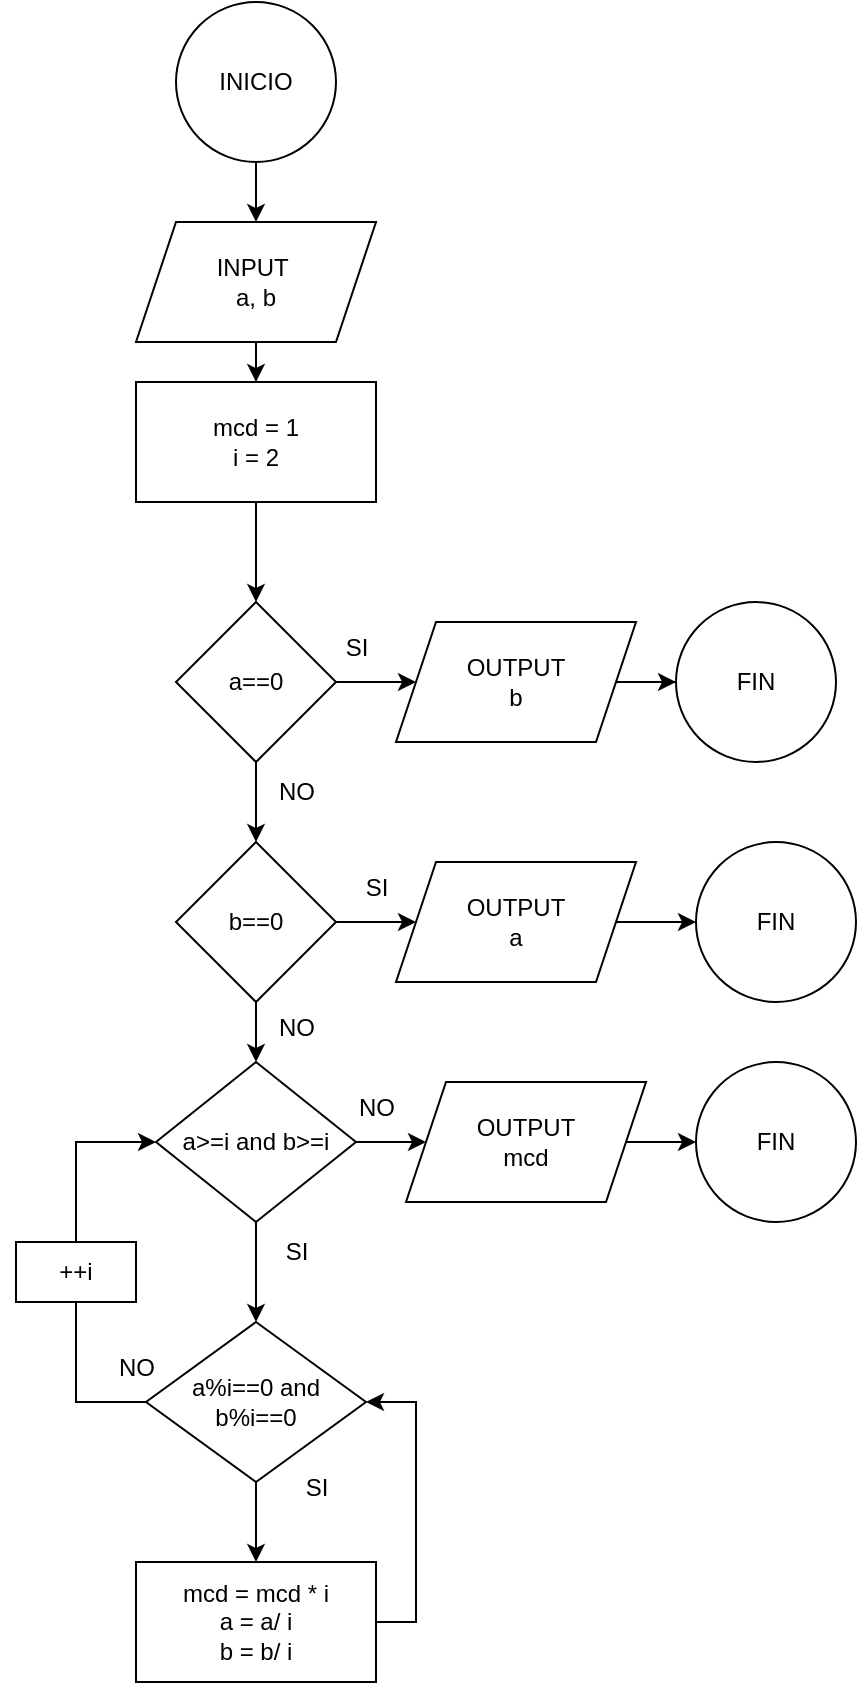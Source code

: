 <mxfile version="24.3.1" type="google">
  <diagram name="Página-1" id="tLm6_O60PLYHmQy_NTAt">
    <mxGraphModel grid="1" page="1" gridSize="10" guides="1" tooltips="1" connect="1" arrows="1" fold="1" pageScale="1" pageWidth="827" pageHeight="1169" math="0" shadow="0">
      <root>
        <mxCell id="0" />
        <mxCell id="1" parent="0" />
        <mxCell id="Hq4ie5jpWhGbl7BbZjY2-3" value="" style="edgeStyle=orthogonalEdgeStyle;rounded=0;orthogonalLoop=1;jettySize=auto;html=1;" edge="1" parent="1" source="Hq4ie5jpWhGbl7BbZjY2-1" target="Hq4ie5jpWhGbl7BbZjY2-2">
          <mxGeometry relative="1" as="geometry" />
        </mxCell>
        <mxCell id="Hq4ie5jpWhGbl7BbZjY2-1" value="INICIO" style="ellipse;whiteSpace=wrap;html=1;" vertex="1" parent="1">
          <mxGeometry x="360" y="30" width="80" height="80" as="geometry" />
        </mxCell>
        <mxCell id="Hq4ie5jpWhGbl7BbZjY2-5" value="" style="edgeStyle=orthogonalEdgeStyle;rounded=0;orthogonalLoop=1;jettySize=auto;html=1;" edge="1" parent="1" source="Hq4ie5jpWhGbl7BbZjY2-2" target="Hq4ie5jpWhGbl7BbZjY2-4">
          <mxGeometry relative="1" as="geometry" />
        </mxCell>
        <mxCell id="Hq4ie5jpWhGbl7BbZjY2-2" value="INPUT&amp;nbsp;&lt;div&gt;a, b&lt;/div&gt;" style="shape=parallelogram;perimeter=parallelogramPerimeter;whiteSpace=wrap;html=1;fixedSize=1;" vertex="1" parent="1">
          <mxGeometry x="340" y="140" width="120" height="60" as="geometry" />
        </mxCell>
        <mxCell id="Hq4ie5jpWhGbl7BbZjY2-7" value="" style="edgeStyle=orthogonalEdgeStyle;rounded=0;orthogonalLoop=1;jettySize=auto;html=1;" edge="1" parent="1" source="Hq4ie5jpWhGbl7BbZjY2-4" target="Hq4ie5jpWhGbl7BbZjY2-6">
          <mxGeometry relative="1" as="geometry" />
        </mxCell>
        <mxCell id="Hq4ie5jpWhGbl7BbZjY2-4" value="mcd = 1&lt;div&gt;i = 2&lt;/div&gt;" style="whiteSpace=wrap;html=1;" vertex="1" parent="1">
          <mxGeometry x="340" y="220" width="120" height="60" as="geometry" />
        </mxCell>
        <mxCell id="Hq4ie5jpWhGbl7BbZjY2-9" value="" style="edgeStyle=orthogonalEdgeStyle;rounded=0;orthogonalLoop=1;jettySize=auto;html=1;" edge="1" parent="1" source="Hq4ie5jpWhGbl7BbZjY2-6" target="Hq4ie5jpWhGbl7BbZjY2-8">
          <mxGeometry relative="1" as="geometry" />
        </mxCell>
        <mxCell id="Hq4ie5jpWhGbl7BbZjY2-15" value="" style="edgeStyle=orthogonalEdgeStyle;rounded=0;orthogonalLoop=1;jettySize=auto;html=1;" edge="1" parent="1" source="Hq4ie5jpWhGbl7BbZjY2-6" target="Hq4ie5jpWhGbl7BbZjY2-14">
          <mxGeometry relative="1" as="geometry" />
        </mxCell>
        <mxCell id="Hq4ie5jpWhGbl7BbZjY2-6" value="a==0" style="rhombus;whiteSpace=wrap;html=1;" vertex="1" parent="1">
          <mxGeometry x="360" y="330" width="80" height="80" as="geometry" />
        </mxCell>
        <mxCell id="Hq4ie5jpWhGbl7BbZjY2-11" value="" style="edgeStyle=orthogonalEdgeStyle;rounded=0;orthogonalLoop=1;jettySize=auto;html=1;" edge="1" parent="1" source="Hq4ie5jpWhGbl7BbZjY2-8" target="Hq4ie5jpWhGbl7BbZjY2-10">
          <mxGeometry relative="1" as="geometry" />
        </mxCell>
        <mxCell id="Hq4ie5jpWhGbl7BbZjY2-8" value="OUTPUT&lt;div&gt;b&lt;/div&gt;" style="shape=parallelogram;perimeter=parallelogramPerimeter;whiteSpace=wrap;html=1;fixedSize=1;" vertex="1" parent="1">
          <mxGeometry x="470" y="340" width="120" height="60" as="geometry" />
        </mxCell>
        <mxCell id="Hq4ie5jpWhGbl7BbZjY2-10" value="FIN" style="ellipse;whiteSpace=wrap;html=1;" vertex="1" parent="1">
          <mxGeometry x="610" y="330" width="80" height="80" as="geometry" />
        </mxCell>
        <mxCell id="Hq4ie5jpWhGbl7BbZjY2-12" value="SI" style="text;html=1;align=center;verticalAlign=middle;resizable=0;points=[];autosize=1;strokeColor=none;fillColor=none;" vertex="1" parent="1">
          <mxGeometry x="435" y="338" width="30" height="30" as="geometry" />
        </mxCell>
        <mxCell id="Hq4ie5jpWhGbl7BbZjY2-13" value="NO" style="text;html=1;align=center;verticalAlign=middle;resizable=0;points=[];autosize=1;strokeColor=none;fillColor=none;" vertex="1" parent="1">
          <mxGeometry x="400" y="410" width="40" height="30" as="geometry" />
        </mxCell>
        <mxCell id="Hq4ie5jpWhGbl7BbZjY2-17" value="" style="edgeStyle=orthogonalEdgeStyle;rounded=0;orthogonalLoop=1;jettySize=auto;html=1;" edge="1" parent="1" source="Hq4ie5jpWhGbl7BbZjY2-14" target="Hq4ie5jpWhGbl7BbZjY2-16">
          <mxGeometry relative="1" as="geometry" />
        </mxCell>
        <mxCell id="Hq4ie5jpWhGbl7BbZjY2-21" value="" style="edgeStyle=orthogonalEdgeStyle;rounded=0;orthogonalLoop=1;jettySize=auto;html=1;" edge="1" parent="1" source="Hq4ie5jpWhGbl7BbZjY2-14" target="Hq4ie5jpWhGbl7BbZjY2-20">
          <mxGeometry relative="1" as="geometry" />
        </mxCell>
        <mxCell id="Hq4ie5jpWhGbl7BbZjY2-14" value="b==0" style="rhombus;whiteSpace=wrap;html=1;" vertex="1" parent="1">
          <mxGeometry x="360" y="450" width="80" height="80" as="geometry" />
        </mxCell>
        <mxCell id="Hq4ie5jpWhGbl7BbZjY2-19" value="" style="edgeStyle=orthogonalEdgeStyle;rounded=0;orthogonalLoop=1;jettySize=auto;html=1;" edge="1" parent="1" source="Hq4ie5jpWhGbl7BbZjY2-16" target="Hq4ie5jpWhGbl7BbZjY2-18">
          <mxGeometry relative="1" as="geometry" />
        </mxCell>
        <mxCell id="Hq4ie5jpWhGbl7BbZjY2-16" value="OUTPUT&lt;div&gt;a&lt;/div&gt;" style="shape=parallelogram;perimeter=parallelogramPerimeter;whiteSpace=wrap;html=1;fixedSize=1;" vertex="1" parent="1">
          <mxGeometry x="470" y="460" width="120" height="60" as="geometry" />
        </mxCell>
        <mxCell id="Hq4ie5jpWhGbl7BbZjY2-18" value="FIN" style="ellipse;whiteSpace=wrap;html=1;" vertex="1" parent="1">
          <mxGeometry x="620" y="450" width="80" height="80" as="geometry" />
        </mxCell>
        <mxCell id="Hq4ie5jpWhGbl7BbZjY2-25" value="" style="edgeStyle=orthogonalEdgeStyle;rounded=0;orthogonalLoop=1;jettySize=auto;html=1;" edge="1" parent="1" source="Hq4ie5jpWhGbl7BbZjY2-20" target="Hq4ie5jpWhGbl7BbZjY2-24">
          <mxGeometry relative="1" as="geometry" />
        </mxCell>
        <mxCell id="Hq4ie5jpWhGbl7BbZjY2-31" value="" style="edgeStyle=orthogonalEdgeStyle;rounded=0;orthogonalLoop=1;jettySize=auto;html=1;" edge="1" parent="1" source="Hq4ie5jpWhGbl7BbZjY2-20" target="Hq4ie5jpWhGbl7BbZjY2-30">
          <mxGeometry relative="1" as="geometry" />
        </mxCell>
        <mxCell id="Hq4ie5jpWhGbl7BbZjY2-20" value="a&amp;gt;=i and b&amp;gt;=i" style="rhombus;whiteSpace=wrap;html=1;" vertex="1" parent="1">
          <mxGeometry x="350" y="560" width="100" height="80" as="geometry" />
        </mxCell>
        <mxCell id="Hq4ie5jpWhGbl7BbZjY2-22" value="SI" style="text;html=1;align=center;verticalAlign=middle;resizable=0;points=[];autosize=1;strokeColor=none;fillColor=none;" vertex="1" parent="1">
          <mxGeometry x="445" y="458" width="30" height="30" as="geometry" />
        </mxCell>
        <mxCell id="Hq4ie5jpWhGbl7BbZjY2-23" value="NO" style="text;html=1;align=center;verticalAlign=middle;resizable=0;points=[];autosize=1;strokeColor=none;fillColor=none;" vertex="1" parent="1">
          <mxGeometry x="400" y="528" width="40" height="30" as="geometry" />
        </mxCell>
        <mxCell id="Hq4ie5jpWhGbl7BbZjY2-27" value="" style="edgeStyle=orthogonalEdgeStyle;rounded=0;orthogonalLoop=1;jettySize=auto;html=1;" edge="1" parent="1" source="Hq4ie5jpWhGbl7BbZjY2-24" target="Hq4ie5jpWhGbl7BbZjY2-26">
          <mxGeometry relative="1" as="geometry" />
        </mxCell>
        <mxCell id="Hq4ie5jpWhGbl7BbZjY2-24" value="OUTPUT&lt;div&gt;mcd&lt;/div&gt;" style="shape=parallelogram;perimeter=parallelogramPerimeter;whiteSpace=wrap;html=1;fixedSize=1;" vertex="1" parent="1">
          <mxGeometry x="475" y="570" width="120" height="60" as="geometry" />
        </mxCell>
        <mxCell id="Hq4ie5jpWhGbl7BbZjY2-26" value="FIN" style="ellipse;whiteSpace=wrap;html=1;" vertex="1" parent="1">
          <mxGeometry x="620" y="560" width="80" height="80" as="geometry" />
        </mxCell>
        <mxCell id="Hq4ie5jpWhGbl7BbZjY2-28" value="NO" style="text;html=1;align=center;verticalAlign=middle;resizable=0;points=[];autosize=1;strokeColor=none;fillColor=none;" vertex="1" parent="1">
          <mxGeometry x="440" y="568" width="40" height="30" as="geometry" />
        </mxCell>
        <mxCell id="Hq4ie5jpWhGbl7BbZjY2-29" value="SI" style="text;html=1;align=center;verticalAlign=middle;resizable=0;points=[];autosize=1;strokeColor=none;fillColor=none;" vertex="1" parent="1">
          <mxGeometry x="405" y="640" width="30" height="30" as="geometry" />
        </mxCell>
        <mxCell id="Hq4ie5jpWhGbl7BbZjY2-32" style="edgeStyle=orthogonalEdgeStyle;rounded=0;orthogonalLoop=1;jettySize=auto;html=1;entryX=0;entryY=0.5;entryDx=0;entryDy=0;" edge="1" parent="1" source="Hq4ie5jpWhGbl7BbZjY2-40" target="Hq4ie5jpWhGbl7BbZjY2-20">
          <mxGeometry relative="1" as="geometry">
            <Array as="points">
              <mxPoint x="310" y="600" />
            </Array>
          </mxGeometry>
        </mxCell>
        <mxCell id="Hq4ie5jpWhGbl7BbZjY2-35" value="" style="edgeStyle=orthogonalEdgeStyle;rounded=0;orthogonalLoop=1;jettySize=auto;html=1;" edge="1" parent="1" source="Hq4ie5jpWhGbl7BbZjY2-30" target="Hq4ie5jpWhGbl7BbZjY2-34">
          <mxGeometry relative="1" as="geometry" />
        </mxCell>
        <mxCell id="Hq4ie5jpWhGbl7BbZjY2-30" value="a%i==0 and b%i==0" style="rhombus;whiteSpace=wrap;html=1;" vertex="1" parent="1">
          <mxGeometry x="345" y="690" width="110" height="80" as="geometry" />
        </mxCell>
        <mxCell id="Hq4ie5jpWhGbl7BbZjY2-33" value="SI" style="text;html=1;align=center;verticalAlign=middle;resizable=0;points=[];autosize=1;strokeColor=none;fillColor=none;" vertex="1" parent="1">
          <mxGeometry x="415" y="758" width="30" height="30" as="geometry" />
        </mxCell>
        <mxCell id="Hq4ie5jpWhGbl7BbZjY2-38" value="" style="edgeStyle=orthogonalEdgeStyle;rounded=0;orthogonalLoop=1;jettySize=auto;html=1;entryX=1;entryY=0.5;entryDx=0;entryDy=0;" edge="1" parent="1" source="Hq4ie5jpWhGbl7BbZjY2-34" target="Hq4ie5jpWhGbl7BbZjY2-30">
          <mxGeometry relative="1" as="geometry">
            <mxPoint x="500" y="840" as="targetPoint" />
            <Array as="points">
              <mxPoint x="480" y="840" />
              <mxPoint x="480" y="730" />
            </Array>
          </mxGeometry>
        </mxCell>
        <mxCell id="Hq4ie5jpWhGbl7BbZjY2-34" value="mcd = mcd * i&lt;div&gt;a = a/ i&lt;/div&gt;&lt;div&gt;b = b/ i&lt;/div&gt;" style="whiteSpace=wrap;html=1;" vertex="1" parent="1">
          <mxGeometry x="340" y="810" width="120" height="60" as="geometry" />
        </mxCell>
        <mxCell id="Hq4ie5jpWhGbl7BbZjY2-36" value="NO" style="text;html=1;align=center;verticalAlign=middle;resizable=0;points=[];autosize=1;strokeColor=none;fillColor=none;" vertex="1" parent="1">
          <mxGeometry x="320" y="698" width="40" height="30" as="geometry" />
        </mxCell>
        <mxCell id="Hq4ie5jpWhGbl7BbZjY2-41" value="" style="edgeStyle=orthogonalEdgeStyle;rounded=0;orthogonalLoop=1;jettySize=auto;html=1;entryX=0;entryY=0.5;entryDx=0;entryDy=0;" edge="1" parent="1" source="Hq4ie5jpWhGbl7BbZjY2-30" target="Hq4ie5jpWhGbl7BbZjY2-40">
          <mxGeometry relative="1" as="geometry">
            <mxPoint x="345" y="730" as="sourcePoint" />
            <mxPoint x="350" y="600" as="targetPoint" />
            <Array as="points">
              <mxPoint x="310" y="730" />
            </Array>
          </mxGeometry>
        </mxCell>
        <mxCell id="Hq4ie5jpWhGbl7BbZjY2-40" value="++i" style="whiteSpace=wrap;html=1;" vertex="1" parent="1">
          <mxGeometry x="280" y="650" width="60" height="30" as="geometry" />
        </mxCell>
      </root>
    </mxGraphModel>
  </diagram>
</mxfile>
